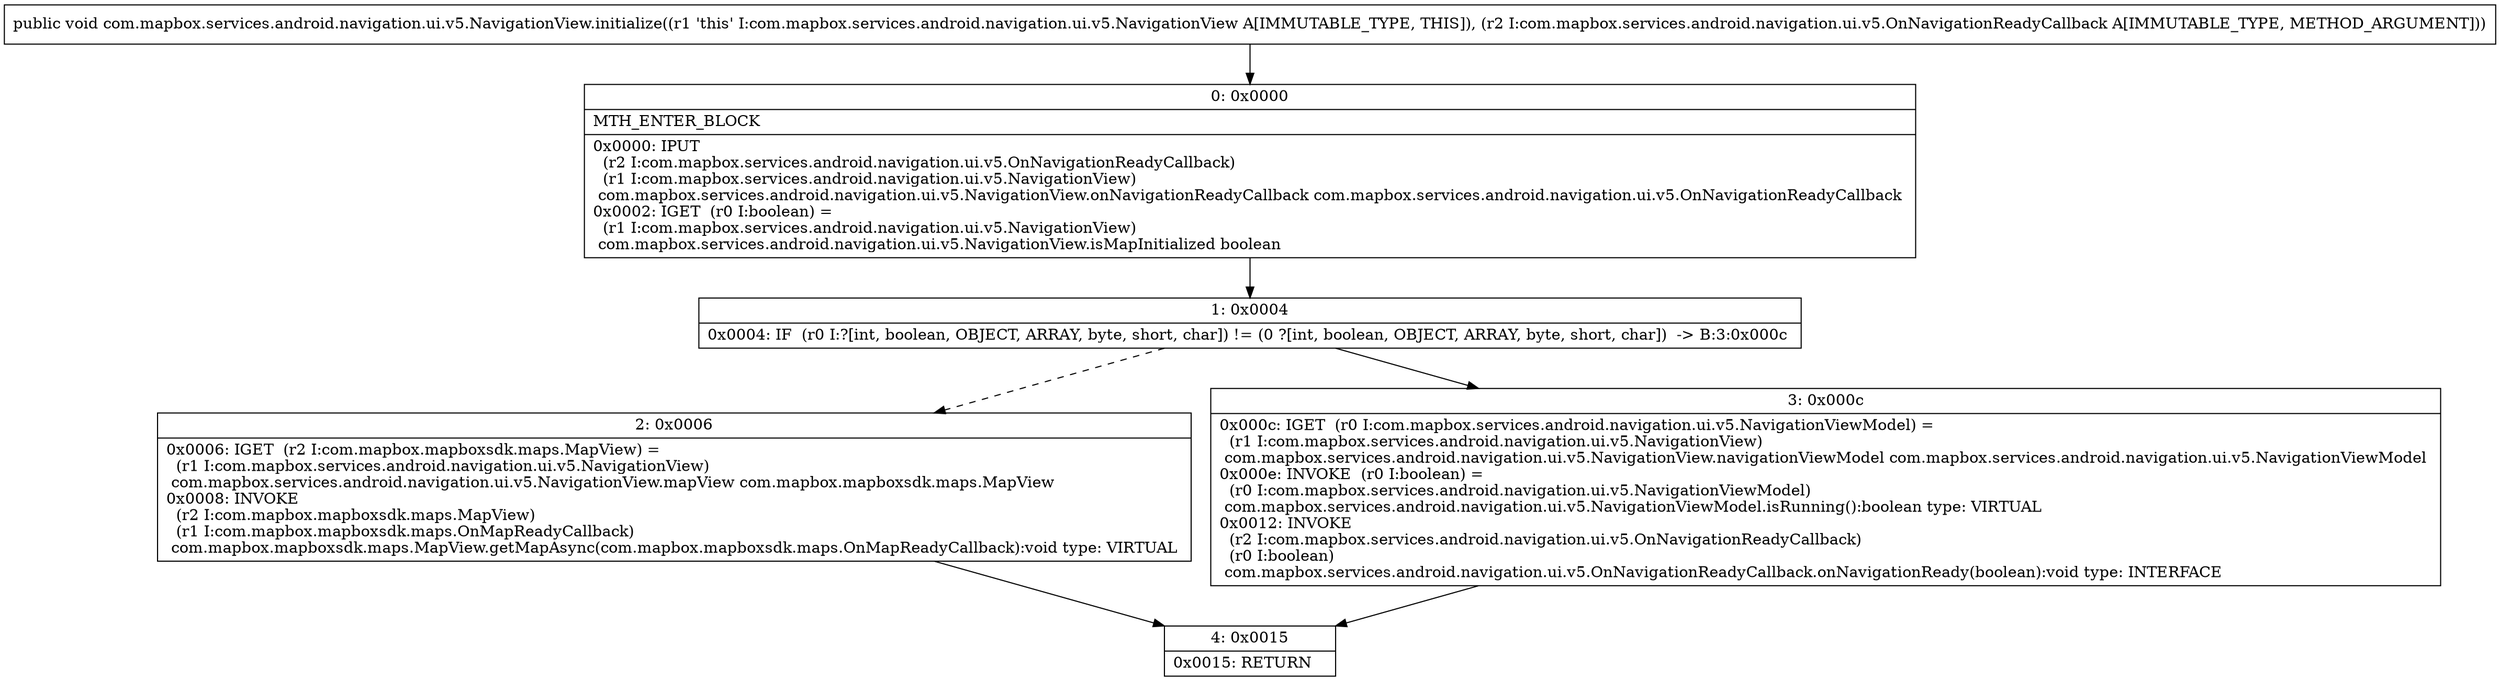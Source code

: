 digraph "CFG forcom.mapbox.services.android.navigation.ui.v5.NavigationView.initialize(Lcom\/mapbox\/services\/android\/navigation\/ui\/v5\/OnNavigationReadyCallback;)V" {
Node_0 [shape=record,label="{0\:\ 0x0000|MTH_ENTER_BLOCK\l|0x0000: IPUT  \l  (r2 I:com.mapbox.services.android.navigation.ui.v5.OnNavigationReadyCallback)\l  (r1 I:com.mapbox.services.android.navigation.ui.v5.NavigationView)\l com.mapbox.services.android.navigation.ui.v5.NavigationView.onNavigationReadyCallback com.mapbox.services.android.navigation.ui.v5.OnNavigationReadyCallback \l0x0002: IGET  (r0 I:boolean) = \l  (r1 I:com.mapbox.services.android.navigation.ui.v5.NavigationView)\l com.mapbox.services.android.navigation.ui.v5.NavigationView.isMapInitialized boolean \l}"];
Node_1 [shape=record,label="{1\:\ 0x0004|0x0004: IF  (r0 I:?[int, boolean, OBJECT, ARRAY, byte, short, char]) != (0 ?[int, boolean, OBJECT, ARRAY, byte, short, char])  \-\> B:3:0x000c \l}"];
Node_2 [shape=record,label="{2\:\ 0x0006|0x0006: IGET  (r2 I:com.mapbox.mapboxsdk.maps.MapView) = \l  (r1 I:com.mapbox.services.android.navigation.ui.v5.NavigationView)\l com.mapbox.services.android.navigation.ui.v5.NavigationView.mapView com.mapbox.mapboxsdk.maps.MapView \l0x0008: INVOKE  \l  (r2 I:com.mapbox.mapboxsdk.maps.MapView)\l  (r1 I:com.mapbox.mapboxsdk.maps.OnMapReadyCallback)\l com.mapbox.mapboxsdk.maps.MapView.getMapAsync(com.mapbox.mapboxsdk.maps.OnMapReadyCallback):void type: VIRTUAL \l}"];
Node_3 [shape=record,label="{3\:\ 0x000c|0x000c: IGET  (r0 I:com.mapbox.services.android.navigation.ui.v5.NavigationViewModel) = \l  (r1 I:com.mapbox.services.android.navigation.ui.v5.NavigationView)\l com.mapbox.services.android.navigation.ui.v5.NavigationView.navigationViewModel com.mapbox.services.android.navigation.ui.v5.NavigationViewModel \l0x000e: INVOKE  (r0 I:boolean) = \l  (r0 I:com.mapbox.services.android.navigation.ui.v5.NavigationViewModel)\l com.mapbox.services.android.navigation.ui.v5.NavigationViewModel.isRunning():boolean type: VIRTUAL \l0x0012: INVOKE  \l  (r2 I:com.mapbox.services.android.navigation.ui.v5.OnNavigationReadyCallback)\l  (r0 I:boolean)\l com.mapbox.services.android.navigation.ui.v5.OnNavigationReadyCallback.onNavigationReady(boolean):void type: INTERFACE \l}"];
Node_4 [shape=record,label="{4\:\ 0x0015|0x0015: RETURN   \l}"];
MethodNode[shape=record,label="{public void com.mapbox.services.android.navigation.ui.v5.NavigationView.initialize((r1 'this' I:com.mapbox.services.android.navigation.ui.v5.NavigationView A[IMMUTABLE_TYPE, THIS]), (r2 I:com.mapbox.services.android.navigation.ui.v5.OnNavigationReadyCallback A[IMMUTABLE_TYPE, METHOD_ARGUMENT])) }"];
MethodNode -> Node_0;
Node_0 -> Node_1;
Node_1 -> Node_2[style=dashed];
Node_1 -> Node_3;
Node_2 -> Node_4;
Node_3 -> Node_4;
}

